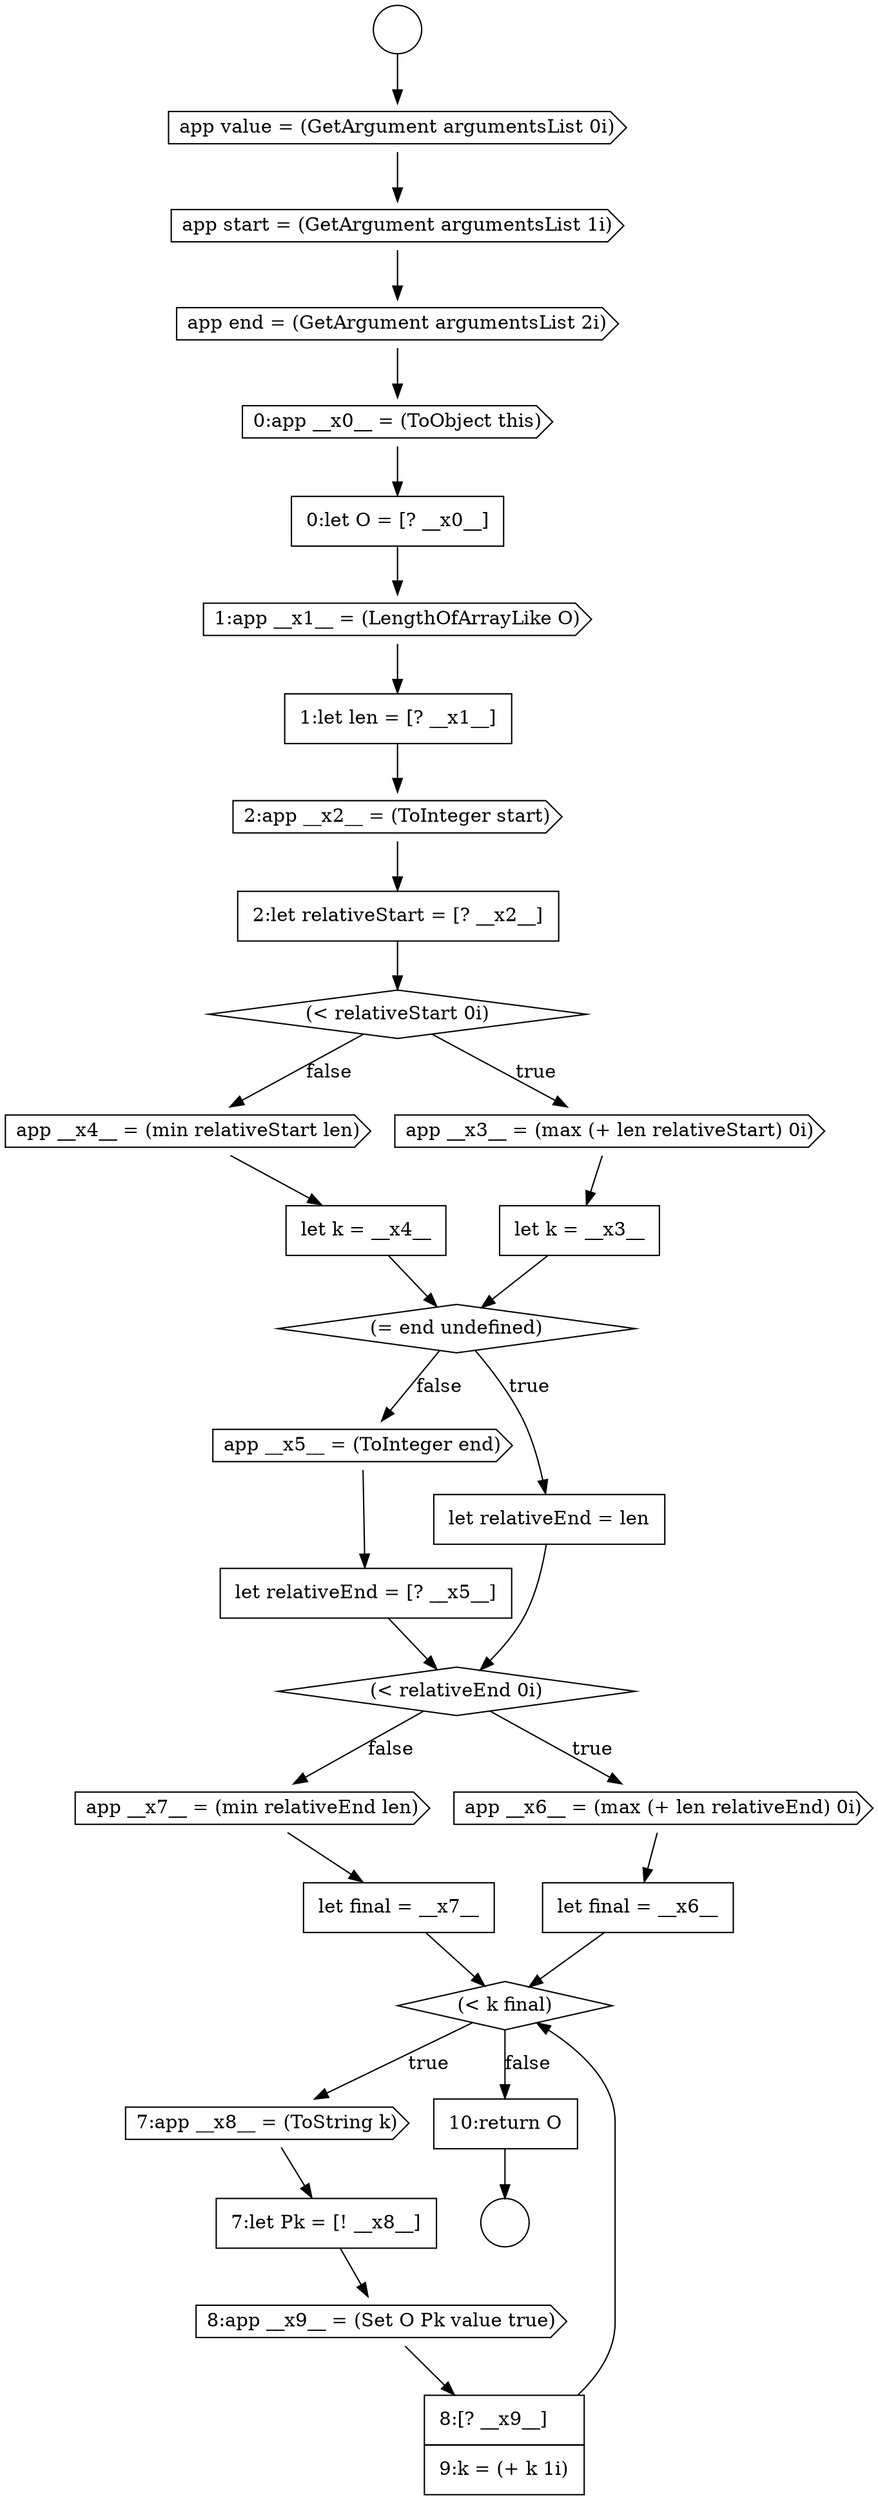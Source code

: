 digraph {
  node15596 [shape=cds, label=<<font color="black">app __x4__ = (min relativeStart len)</font>> color="black" fillcolor="white" style=filled]
  node15591 [shape=cds, label=<<font color="black">2:app __x2__ = (ToInteger start)</font>> color="black" fillcolor="white" style=filled]
  node15592 [shape=none, margin=0, label=<<font color="black">
    <table border="0" cellborder="1" cellspacing="0" cellpadding="10">
      <tr><td align="left">2:let relativeStart = [? __x2__]</td></tr>
    </table>
  </font>> color="black" fillcolor="white" style=filled]
  node15607 [shape=diamond, label=<<font color="black">(&lt; k final)</font>> color="black" fillcolor="white" style=filled]
  node15598 [shape=diamond, label=<<font color="black">(= end undefined)</font>> color="black" fillcolor="white" style=filled]
  node15589 [shape=cds, label=<<font color="black">1:app __x1__ = (LengthOfArrayLike O)</font>> color="black" fillcolor="white" style=filled]
  node15597 [shape=none, margin=0, label=<<font color="black">
    <table border="0" cellborder="1" cellspacing="0" cellpadding="10">
      <tr><td align="left">let k = __x4__</td></tr>
    </table>
  </font>> color="black" fillcolor="white" style=filled]
  node15600 [shape=cds, label=<<font color="black">app __x5__ = (ToInteger end)</font>> color="black" fillcolor="white" style=filled]
  node15611 [shape=none, margin=0, label=<<font color="black">
    <table border="0" cellborder="1" cellspacing="0" cellpadding="10">
      <tr><td align="left">8:[? __x9__]</td></tr>
      <tr><td align="left">9:k = (+ k 1i)</td></tr>
    </table>
  </font>> color="black" fillcolor="white" style=filled]
  node15590 [shape=none, margin=0, label=<<font color="black">
    <table border="0" cellborder="1" cellspacing="0" cellpadding="10">
      <tr><td align="left">1:let len = [? __x1__]</td></tr>
    </table>
  </font>> color="black" fillcolor="white" style=filled]
  node15605 [shape=cds, label=<<font color="black">app __x7__ = (min relativeEnd len)</font>> color="black" fillcolor="white" style=filled]
  node15601 [shape=none, margin=0, label=<<font color="black">
    <table border="0" cellborder="1" cellspacing="0" cellpadding="10">
      <tr><td align="left">let relativeEnd = [? __x5__]</td></tr>
    </table>
  </font>> color="black" fillcolor="white" style=filled]
  node15586 [shape=cds, label=<<font color="black">app end = (GetArgument argumentsList 2i)</font>> color="black" fillcolor="white" style=filled]
  node15610 [shape=cds, label=<<font color="black">8:app __x9__ = (Set O Pk value true)</font>> color="black" fillcolor="white" style=filled]
  node15595 [shape=none, margin=0, label=<<font color="black">
    <table border="0" cellborder="1" cellspacing="0" cellpadding="10">
      <tr><td align="left">let k = __x3__</td></tr>
    </table>
  </font>> color="black" fillcolor="white" style=filled]
  node15606 [shape=none, margin=0, label=<<font color="black">
    <table border="0" cellborder="1" cellspacing="0" cellpadding="10">
      <tr><td align="left">let final = __x7__</td></tr>
    </table>
  </font>> color="black" fillcolor="white" style=filled]
  node15599 [shape=none, margin=0, label=<<font color="black">
    <table border="0" cellborder="1" cellspacing="0" cellpadding="10">
      <tr><td align="left">let relativeEnd = len</td></tr>
    </table>
  </font>> color="black" fillcolor="white" style=filled]
  node15584 [shape=cds, label=<<font color="black">app value = (GetArgument argumentsList 0i)</font>> color="black" fillcolor="white" style=filled]
  node15582 [shape=circle label=" " color="black" fillcolor="white" style=filled]
  node15602 [shape=diamond, label=<<font color="black">(&lt; relativeEnd 0i)</font>> color="black" fillcolor="white" style=filled]
  node15587 [shape=cds, label=<<font color="black">0:app __x0__ = (ToObject this)</font>> color="black" fillcolor="white" style=filled]
  node15594 [shape=cds, label=<<font color="black">app __x3__ = (max (+ len relativeStart) 0i)</font>> color="black" fillcolor="white" style=filled]
  node15609 [shape=none, margin=0, label=<<font color="black">
    <table border="0" cellborder="1" cellspacing="0" cellpadding="10">
      <tr><td align="left">7:let Pk = [! __x8__]</td></tr>
    </table>
  </font>> color="black" fillcolor="white" style=filled]
  node15588 [shape=none, margin=0, label=<<font color="black">
    <table border="0" cellborder="1" cellspacing="0" cellpadding="10">
      <tr><td align="left">0:let O = [? __x0__]</td></tr>
    </table>
  </font>> color="black" fillcolor="white" style=filled]
  node15583 [shape=circle label=" " color="black" fillcolor="white" style=filled]
  node15608 [shape=cds, label=<<font color="black">7:app __x8__ = (ToString k)</font>> color="black" fillcolor="white" style=filled]
  node15603 [shape=cds, label=<<font color="black">app __x6__ = (max (+ len relativeEnd) 0i)</font>> color="black" fillcolor="white" style=filled]
  node15612 [shape=none, margin=0, label=<<font color="black">
    <table border="0" cellborder="1" cellspacing="0" cellpadding="10">
      <tr><td align="left">10:return O</td></tr>
    </table>
  </font>> color="black" fillcolor="white" style=filled]
  node15593 [shape=diamond, label=<<font color="black">(&lt; relativeStart 0i)</font>> color="black" fillcolor="white" style=filled]
  node15604 [shape=none, margin=0, label=<<font color="black">
    <table border="0" cellborder="1" cellspacing="0" cellpadding="10">
      <tr><td align="left">let final = __x6__</td></tr>
    </table>
  </font>> color="black" fillcolor="white" style=filled]
  node15585 [shape=cds, label=<<font color="black">app start = (GetArgument argumentsList 1i)</font>> color="black" fillcolor="white" style=filled]
  node15591 -> node15592 [ color="black"]
  node15610 -> node15611 [ color="black"]
  node15584 -> node15585 [ color="black"]
  node15612 -> node15583 [ color="black"]
  node15595 -> node15598 [ color="black"]
  node15606 -> node15607 [ color="black"]
  node15598 -> node15599 [label=<<font color="black">true</font>> color="black"]
  node15598 -> node15600 [label=<<font color="black">false</font>> color="black"]
  node15603 -> node15604 [ color="black"]
  node15608 -> node15609 [ color="black"]
  node15602 -> node15603 [label=<<font color="black">true</font>> color="black"]
  node15602 -> node15605 [label=<<font color="black">false</font>> color="black"]
  node15601 -> node15602 [ color="black"]
  node15605 -> node15606 [ color="black"]
  node15599 -> node15602 [ color="black"]
  node15588 -> node15589 [ color="black"]
  node15587 -> node15588 [ color="black"]
  node15582 -> node15584 [ color="black"]
  node15604 -> node15607 [ color="black"]
  node15600 -> node15601 [ color="black"]
  node15607 -> node15608 [label=<<font color="black">true</font>> color="black"]
  node15607 -> node15612 [label=<<font color="black">false</font>> color="black"]
  node15590 -> node15591 [ color="black"]
  node15594 -> node15595 [ color="black"]
  node15597 -> node15598 [ color="black"]
  node15593 -> node15594 [label=<<font color="black">true</font>> color="black"]
  node15593 -> node15596 [label=<<font color="black">false</font>> color="black"]
  node15585 -> node15586 [ color="black"]
  node15609 -> node15610 [ color="black"]
  node15589 -> node15590 [ color="black"]
  node15592 -> node15593 [ color="black"]
  node15596 -> node15597 [ color="black"]
  node15586 -> node15587 [ color="black"]
  node15611 -> node15607 [ color="black"]
}
